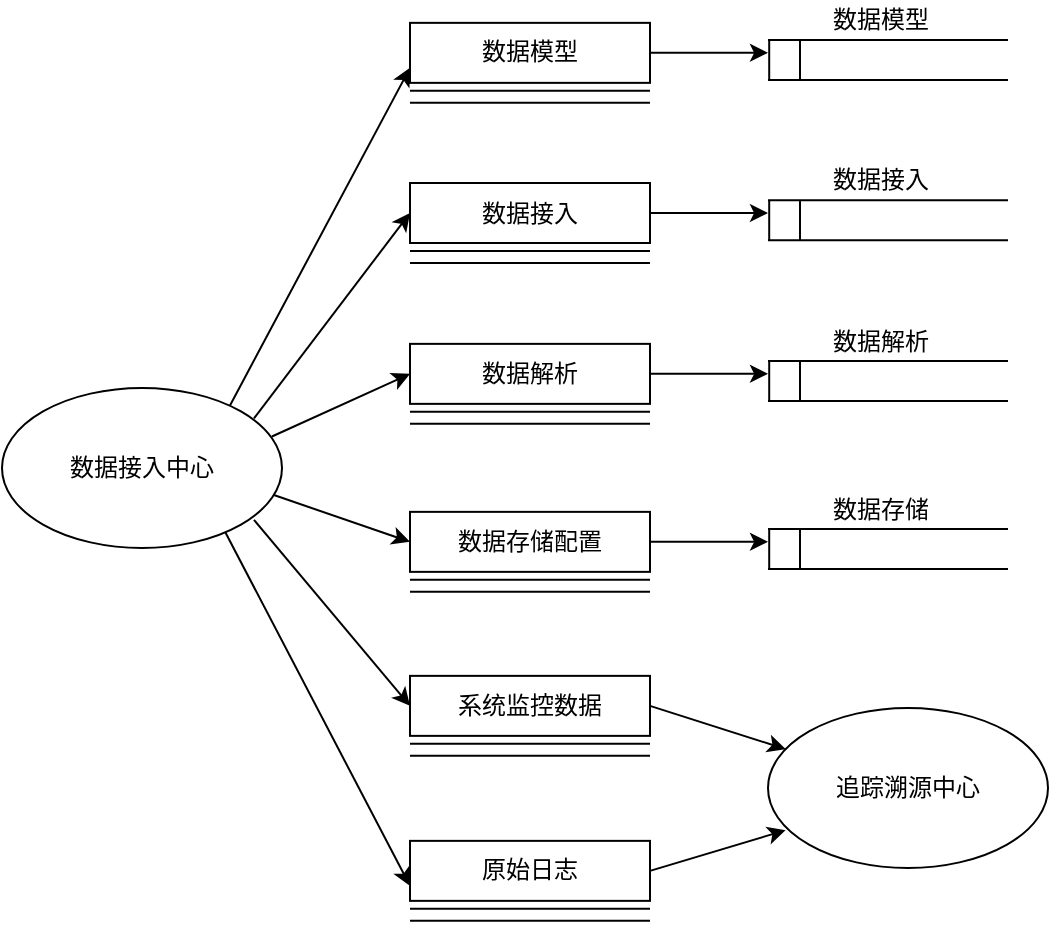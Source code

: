 <mxfile version="17.1.3" type="github">
  <diagram id="C5RBs43oDa-KdzZeNtuy" name="Page-1">
    <mxGraphModel dx="1141" dy="727" grid="1" gridSize="10" guides="1" tooltips="1" connect="1" arrows="1" fold="1" page="1" pageScale="1" pageWidth="827" pageHeight="1169" math="0" shadow="0">
      <root>
        <mxCell id="WIyWlLk6GJQsqaUBKTNV-0" />
        <mxCell id="WIyWlLk6GJQsqaUBKTNV-1" parent="WIyWlLk6GJQsqaUBKTNV-0" />
        <mxCell id="zaTwRqTuhj_Y3ph4681J-0" style="edgeStyle=none;rounded=0;orthogonalLoop=1;jettySize=auto;html=1;exitX=0.9;exitY=0.19;exitDx=0;exitDy=0;entryX=0;entryY=0.5;entryDx=0;entryDy=0;exitPerimeter=0;" edge="1" parent="WIyWlLk6GJQsqaUBKTNV-1" source="zaTwRqTuhj_Y3ph4681J-6" target="zaTwRqTuhj_Y3ph4681J-15">
          <mxGeometry relative="1" as="geometry" />
        </mxCell>
        <mxCell id="zaTwRqTuhj_Y3ph4681J-1" style="rounded=0;orthogonalLoop=1;jettySize=auto;html=1;exitX=0.964;exitY=0.303;exitDx=0;exitDy=0;entryX=0;entryY=0.5;entryDx=0;entryDy=0;exitPerimeter=0;" edge="1" parent="WIyWlLk6GJQsqaUBKTNV-1" source="zaTwRqTuhj_Y3ph4681J-6" target="zaTwRqTuhj_Y3ph4681J-25">
          <mxGeometry relative="1" as="geometry" />
        </mxCell>
        <mxCell id="zaTwRqTuhj_Y3ph4681J-2" style="edgeStyle=none;rounded=0;orthogonalLoop=1;jettySize=auto;html=1;exitX=0.971;exitY=0.669;exitDx=0;exitDy=0;entryX=0;entryY=0.5;entryDx=0;entryDy=0;exitPerimeter=0;" edge="1" parent="WIyWlLk6GJQsqaUBKTNV-1" source="zaTwRqTuhj_Y3ph4681J-6" target="zaTwRqTuhj_Y3ph4681J-35">
          <mxGeometry relative="1" as="geometry" />
        </mxCell>
        <mxCell id="zaTwRqTuhj_Y3ph4681J-3" style="edgeStyle=none;rounded=0;orthogonalLoop=1;jettySize=auto;html=1;exitX=0.9;exitY=0.824;exitDx=0;exitDy=0;entryX=0;entryY=0.5;entryDx=0;entryDy=0;exitPerimeter=0;" edge="1" parent="WIyWlLk6GJQsqaUBKTNV-1" source="zaTwRqTuhj_Y3ph4681J-6" target="zaTwRqTuhj_Y3ph4681J-45">
          <mxGeometry relative="1" as="geometry" />
        </mxCell>
        <mxCell id="zaTwRqTuhj_Y3ph4681J-4" style="edgeStyle=none;rounded=0;orthogonalLoop=1;jettySize=auto;html=1;entryX=0;entryY=0.75;entryDx=0;entryDy=0;exitX=0.81;exitY=0.123;exitDx=0;exitDy=0;exitPerimeter=0;" edge="1" parent="WIyWlLk6GJQsqaUBKTNV-1" source="zaTwRqTuhj_Y3ph4681J-6" target="zaTwRqTuhj_Y3ph4681J-69">
          <mxGeometry relative="1" as="geometry" />
        </mxCell>
        <mxCell id="zaTwRqTuhj_Y3ph4681J-5" style="edgeStyle=none;rounded=0;orthogonalLoop=1;jettySize=auto;html=1;exitX=0.798;exitY=0.903;exitDx=0;exitDy=0;entryX=0;entryY=0.75;entryDx=0;entryDy=0;exitPerimeter=0;" edge="1" parent="WIyWlLk6GJQsqaUBKTNV-1" source="zaTwRqTuhj_Y3ph4681J-6" target="zaTwRqTuhj_Y3ph4681J-79">
          <mxGeometry relative="1" as="geometry" />
        </mxCell>
        <mxCell id="zaTwRqTuhj_Y3ph4681J-6" value="数据接入中心" style="ellipse;whiteSpace=wrap;html=1;" vertex="1" parent="WIyWlLk6GJQsqaUBKTNV-1">
          <mxGeometry x="170" y="270" width="140" height="80" as="geometry" />
        </mxCell>
        <mxCell id="zaTwRqTuhj_Y3ph4681J-14" value="" style="edgeStyle=none;rounded=0;orthogonalLoop=1;jettySize=auto;html=1;exitX=1;exitY=0.5;exitDx=0;exitDy=0;" edge="1" parent="WIyWlLk6GJQsqaUBKTNV-1" source="zaTwRqTuhj_Y3ph4681J-15">
          <mxGeometry relative="1" as="geometry">
            <mxPoint x="553" y="182.5" as="targetPoint" />
          </mxGeometry>
        </mxCell>
        <mxCell id="zaTwRqTuhj_Y3ph4681J-15" value="数据接入" style="rounded=0;whiteSpace=wrap;html=1;" vertex="1" parent="WIyWlLk6GJQsqaUBKTNV-1">
          <mxGeometry x="374" y="167.5" width="120" height="30" as="geometry" />
        </mxCell>
        <mxCell id="zaTwRqTuhj_Y3ph4681J-16" value="" style="endArrow=none;html=1;rounded=0;" edge="1" parent="WIyWlLk6GJQsqaUBKTNV-1">
          <mxGeometry width="50" height="50" relative="1" as="geometry">
            <mxPoint x="374" y="201.5" as="sourcePoint" />
            <mxPoint x="494" y="201.5" as="targetPoint" />
          </mxGeometry>
        </mxCell>
        <mxCell id="zaTwRqTuhj_Y3ph4681J-17" value="" style="endArrow=none;html=1;rounded=0;" edge="1" parent="WIyWlLk6GJQsqaUBKTNV-1">
          <mxGeometry width="50" height="50" relative="1" as="geometry">
            <mxPoint x="374" y="207.5" as="sourcePoint" />
            <mxPoint x="494" y="207.5" as="targetPoint" />
          </mxGeometry>
        </mxCell>
        <mxCell id="zaTwRqTuhj_Y3ph4681J-18" value="数据接入" style="text;html=1;align=center;verticalAlign=middle;resizable=0;points=[];autosize=1;strokeColor=none;fillColor=none;" vertex="1" parent="WIyWlLk6GJQsqaUBKTNV-1">
          <mxGeometry x="579" y="156.07" width="60" height="20" as="geometry" />
        </mxCell>
        <mxCell id="zaTwRqTuhj_Y3ph4681J-19" value="" style="group" vertex="1" connectable="0" parent="WIyWlLk6GJQsqaUBKTNV-1">
          <mxGeometry x="553" y="176.07" width="120" height="20" as="geometry" />
        </mxCell>
        <mxCell id="zaTwRqTuhj_Y3ph4681J-20" value="" style="endArrow=none;html=1;rounded=0;" edge="1" parent="zaTwRqTuhj_Y3ph4681J-19">
          <mxGeometry width="50" height="50" relative="1" as="geometry">
            <mxPoint x="0.6" y="20" as="sourcePoint" />
            <mxPoint x="0.6" as="targetPoint" />
          </mxGeometry>
        </mxCell>
        <mxCell id="zaTwRqTuhj_Y3ph4681J-21" value="" style="endArrow=none;html=1;rounded=0;" edge="1" parent="zaTwRqTuhj_Y3ph4681J-19">
          <mxGeometry width="50" height="50" relative="1" as="geometry">
            <mxPoint x="120" y="20" as="sourcePoint" />
            <mxPoint y="20" as="targetPoint" />
          </mxGeometry>
        </mxCell>
        <mxCell id="zaTwRqTuhj_Y3ph4681J-22" value="" style="endArrow=none;html=1;rounded=0;" edge="1" parent="zaTwRqTuhj_Y3ph4681J-19">
          <mxGeometry width="50" height="50" relative="1" as="geometry">
            <mxPoint x="120" as="sourcePoint" />
            <mxPoint as="targetPoint" />
          </mxGeometry>
        </mxCell>
        <mxCell id="zaTwRqTuhj_Y3ph4681J-23" value="" style="endArrow=none;html=1;rounded=0;" edge="1" parent="zaTwRqTuhj_Y3ph4681J-19">
          <mxGeometry width="50" height="50" relative="1" as="geometry">
            <mxPoint x="16.0" y="20" as="sourcePoint" />
            <mxPoint x="16.0" as="targetPoint" />
          </mxGeometry>
        </mxCell>
        <mxCell id="zaTwRqTuhj_Y3ph4681J-24" value="" style="edgeStyle=none;rounded=0;orthogonalLoop=1;jettySize=auto;html=1;exitX=1;exitY=0.5;exitDx=0;exitDy=0;" edge="1" parent="WIyWlLk6GJQsqaUBKTNV-1" source="zaTwRqTuhj_Y3ph4681J-25">
          <mxGeometry relative="1" as="geometry">
            <mxPoint x="553" y="262.93" as="targetPoint" />
          </mxGeometry>
        </mxCell>
        <mxCell id="zaTwRqTuhj_Y3ph4681J-25" value="数据解析" style="rounded=0;whiteSpace=wrap;html=1;" vertex="1" parent="WIyWlLk6GJQsqaUBKTNV-1">
          <mxGeometry x="374" y="247.93" width="120" height="30" as="geometry" />
        </mxCell>
        <mxCell id="zaTwRqTuhj_Y3ph4681J-26" value="" style="endArrow=none;html=1;rounded=0;" edge="1" parent="WIyWlLk6GJQsqaUBKTNV-1">
          <mxGeometry width="50" height="50" relative="1" as="geometry">
            <mxPoint x="374" y="281.93" as="sourcePoint" />
            <mxPoint x="494" y="281.93" as="targetPoint" />
          </mxGeometry>
        </mxCell>
        <mxCell id="zaTwRqTuhj_Y3ph4681J-27" value="" style="endArrow=none;html=1;rounded=0;" edge="1" parent="WIyWlLk6GJQsqaUBKTNV-1">
          <mxGeometry width="50" height="50" relative="1" as="geometry">
            <mxPoint x="374" y="287.93" as="sourcePoint" />
            <mxPoint x="494" y="287.93" as="targetPoint" />
          </mxGeometry>
        </mxCell>
        <mxCell id="zaTwRqTuhj_Y3ph4681J-28" value="数据解析" style="text;html=1;align=center;verticalAlign=middle;resizable=0;points=[];autosize=1;strokeColor=none;fillColor=none;" vertex="1" parent="WIyWlLk6GJQsqaUBKTNV-1">
          <mxGeometry x="579" y="236.5" width="60" height="20" as="geometry" />
        </mxCell>
        <mxCell id="zaTwRqTuhj_Y3ph4681J-29" value="" style="group" vertex="1" connectable="0" parent="WIyWlLk6GJQsqaUBKTNV-1">
          <mxGeometry x="553" y="256.5" width="120" height="20" as="geometry" />
        </mxCell>
        <mxCell id="zaTwRqTuhj_Y3ph4681J-30" value="" style="endArrow=none;html=1;rounded=0;" edge="1" parent="zaTwRqTuhj_Y3ph4681J-29">
          <mxGeometry width="50" height="50" relative="1" as="geometry">
            <mxPoint x="0.6" y="20" as="sourcePoint" />
            <mxPoint x="0.6" as="targetPoint" />
          </mxGeometry>
        </mxCell>
        <mxCell id="zaTwRqTuhj_Y3ph4681J-31" value="" style="endArrow=none;html=1;rounded=0;" edge="1" parent="zaTwRqTuhj_Y3ph4681J-29">
          <mxGeometry width="50" height="50" relative="1" as="geometry">
            <mxPoint x="120" y="20" as="sourcePoint" />
            <mxPoint y="20" as="targetPoint" />
          </mxGeometry>
        </mxCell>
        <mxCell id="zaTwRqTuhj_Y3ph4681J-32" value="" style="endArrow=none;html=1;rounded=0;" edge="1" parent="zaTwRqTuhj_Y3ph4681J-29">
          <mxGeometry width="50" height="50" relative="1" as="geometry">
            <mxPoint x="120" as="sourcePoint" />
            <mxPoint as="targetPoint" />
          </mxGeometry>
        </mxCell>
        <mxCell id="zaTwRqTuhj_Y3ph4681J-33" value="" style="endArrow=none;html=1;rounded=0;" edge="1" parent="zaTwRqTuhj_Y3ph4681J-29">
          <mxGeometry width="50" height="50" relative="1" as="geometry">
            <mxPoint x="16.0" y="20" as="sourcePoint" />
            <mxPoint x="16.0" as="targetPoint" />
          </mxGeometry>
        </mxCell>
        <mxCell id="zaTwRqTuhj_Y3ph4681J-34" value="" style="edgeStyle=none;rounded=0;orthogonalLoop=1;jettySize=auto;html=1;exitX=1;exitY=0.5;exitDx=0;exitDy=0;" edge="1" parent="WIyWlLk6GJQsqaUBKTNV-1" source="zaTwRqTuhj_Y3ph4681J-35">
          <mxGeometry relative="1" as="geometry">
            <mxPoint x="553" y="346.93" as="targetPoint" />
          </mxGeometry>
        </mxCell>
        <mxCell id="zaTwRqTuhj_Y3ph4681J-35" value="数据存储配置" style="rounded=0;whiteSpace=wrap;html=1;" vertex="1" parent="WIyWlLk6GJQsqaUBKTNV-1">
          <mxGeometry x="374" y="331.93" width="120" height="30" as="geometry" />
        </mxCell>
        <mxCell id="zaTwRqTuhj_Y3ph4681J-36" value="" style="endArrow=none;html=1;rounded=0;" edge="1" parent="WIyWlLk6GJQsqaUBKTNV-1">
          <mxGeometry width="50" height="50" relative="1" as="geometry">
            <mxPoint x="374" y="365.93" as="sourcePoint" />
            <mxPoint x="494" y="365.93" as="targetPoint" />
          </mxGeometry>
        </mxCell>
        <mxCell id="zaTwRqTuhj_Y3ph4681J-37" value="" style="endArrow=none;html=1;rounded=0;" edge="1" parent="WIyWlLk6GJQsqaUBKTNV-1">
          <mxGeometry width="50" height="50" relative="1" as="geometry">
            <mxPoint x="374" y="371.93" as="sourcePoint" />
            <mxPoint x="494" y="371.93" as="targetPoint" />
          </mxGeometry>
        </mxCell>
        <mxCell id="zaTwRqTuhj_Y3ph4681J-38" value="数据存储" style="text;html=1;align=center;verticalAlign=middle;resizable=0;points=[];autosize=1;strokeColor=none;fillColor=none;" vertex="1" parent="WIyWlLk6GJQsqaUBKTNV-1">
          <mxGeometry x="579" y="320.5" width="60" height="20" as="geometry" />
        </mxCell>
        <mxCell id="zaTwRqTuhj_Y3ph4681J-39" value="" style="group" vertex="1" connectable="0" parent="WIyWlLk6GJQsqaUBKTNV-1">
          <mxGeometry x="553" y="340.5" width="120" height="20" as="geometry" />
        </mxCell>
        <mxCell id="zaTwRqTuhj_Y3ph4681J-40" value="" style="endArrow=none;html=1;rounded=0;" edge="1" parent="zaTwRqTuhj_Y3ph4681J-39">
          <mxGeometry width="50" height="50" relative="1" as="geometry">
            <mxPoint x="0.6" y="20" as="sourcePoint" />
            <mxPoint x="0.6" as="targetPoint" />
          </mxGeometry>
        </mxCell>
        <mxCell id="zaTwRqTuhj_Y3ph4681J-41" value="" style="endArrow=none;html=1;rounded=0;" edge="1" parent="zaTwRqTuhj_Y3ph4681J-39">
          <mxGeometry width="50" height="50" relative="1" as="geometry">
            <mxPoint x="120" y="20" as="sourcePoint" />
            <mxPoint y="20" as="targetPoint" />
          </mxGeometry>
        </mxCell>
        <mxCell id="zaTwRqTuhj_Y3ph4681J-42" value="" style="endArrow=none;html=1;rounded=0;" edge="1" parent="zaTwRqTuhj_Y3ph4681J-39">
          <mxGeometry width="50" height="50" relative="1" as="geometry">
            <mxPoint x="120" as="sourcePoint" />
            <mxPoint as="targetPoint" />
          </mxGeometry>
        </mxCell>
        <mxCell id="zaTwRqTuhj_Y3ph4681J-43" value="" style="endArrow=none;html=1;rounded=0;" edge="1" parent="zaTwRqTuhj_Y3ph4681J-39">
          <mxGeometry width="50" height="50" relative="1" as="geometry">
            <mxPoint x="16.0" y="20" as="sourcePoint" />
            <mxPoint x="16.0" as="targetPoint" />
          </mxGeometry>
        </mxCell>
        <mxCell id="zaTwRqTuhj_Y3ph4681J-89" style="rounded=0;orthogonalLoop=1;jettySize=auto;html=1;exitX=1;exitY=0.5;exitDx=0;exitDy=0;" edge="1" parent="WIyWlLk6GJQsqaUBKTNV-1" source="zaTwRqTuhj_Y3ph4681J-45" target="zaTwRqTuhj_Y3ph4681J-88">
          <mxGeometry relative="1" as="geometry" />
        </mxCell>
        <mxCell id="zaTwRqTuhj_Y3ph4681J-45" value="系统监控数据" style="rounded=0;whiteSpace=wrap;html=1;" vertex="1" parent="WIyWlLk6GJQsqaUBKTNV-1">
          <mxGeometry x="374" y="413.93" width="120" height="30" as="geometry" />
        </mxCell>
        <mxCell id="zaTwRqTuhj_Y3ph4681J-46" value="" style="endArrow=none;html=1;rounded=0;" edge="1" parent="WIyWlLk6GJQsqaUBKTNV-1">
          <mxGeometry width="50" height="50" relative="1" as="geometry">
            <mxPoint x="374" y="447.93" as="sourcePoint" />
            <mxPoint x="494" y="447.93" as="targetPoint" />
          </mxGeometry>
        </mxCell>
        <mxCell id="zaTwRqTuhj_Y3ph4681J-47" value="" style="endArrow=none;html=1;rounded=0;" edge="1" parent="WIyWlLk6GJQsqaUBKTNV-1">
          <mxGeometry width="50" height="50" relative="1" as="geometry">
            <mxPoint x="374" y="453.93" as="sourcePoint" />
            <mxPoint x="494" y="453.93" as="targetPoint" />
          </mxGeometry>
        </mxCell>
        <mxCell id="zaTwRqTuhj_Y3ph4681J-68" value="" style="edgeStyle=none;rounded=0;orthogonalLoop=1;jettySize=auto;html=1;exitX=1;exitY=0.5;exitDx=0;exitDy=0;" edge="1" parent="WIyWlLk6GJQsqaUBKTNV-1" source="zaTwRqTuhj_Y3ph4681J-69">
          <mxGeometry relative="1" as="geometry">
            <mxPoint x="553" y="102.43" as="targetPoint" />
          </mxGeometry>
        </mxCell>
        <mxCell id="zaTwRqTuhj_Y3ph4681J-69" value="数据模型" style="rounded=0;whiteSpace=wrap;html=1;" vertex="1" parent="WIyWlLk6GJQsqaUBKTNV-1">
          <mxGeometry x="374" y="87.43" width="120" height="30" as="geometry" />
        </mxCell>
        <mxCell id="zaTwRqTuhj_Y3ph4681J-70" value="" style="endArrow=none;html=1;rounded=0;" edge="1" parent="WIyWlLk6GJQsqaUBKTNV-1">
          <mxGeometry width="50" height="50" relative="1" as="geometry">
            <mxPoint x="374" y="121.43" as="sourcePoint" />
            <mxPoint x="494" y="121.43" as="targetPoint" />
          </mxGeometry>
        </mxCell>
        <mxCell id="zaTwRqTuhj_Y3ph4681J-71" value="" style="endArrow=none;html=1;rounded=0;" edge="1" parent="WIyWlLk6GJQsqaUBKTNV-1">
          <mxGeometry width="50" height="50" relative="1" as="geometry">
            <mxPoint x="374" y="127.43" as="sourcePoint" />
            <mxPoint x="494" y="127.43" as="targetPoint" />
          </mxGeometry>
        </mxCell>
        <mxCell id="zaTwRqTuhj_Y3ph4681J-72" value="数据模型" style="text;html=1;align=center;verticalAlign=middle;resizable=0;points=[];autosize=1;strokeColor=none;fillColor=none;" vertex="1" parent="WIyWlLk6GJQsqaUBKTNV-1">
          <mxGeometry x="579" y="76" width="60" height="20" as="geometry" />
        </mxCell>
        <mxCell id="zaTwRqTuhj_Y3ph4681J-73" value="" style="group" vertex="1" connectable="0" parent="WIyWlLk6GJQsqaUBKTNV-1">
          <mxGeometry x="553" y="96" width="120" height="20" as="geometry" />
        </mxCell>
        <mxCell id="zaTwRqTuhj_Y3ph4681J-74" value="" style="endArrow=none;html=1;rounded=0;" edge="1" parent="zaTwRqTuhj_Y3ph4681J-73">
          <mxGeometry width="50" height="50" relative="1" as="geometry">
            <mxPoint x="0.6" y="20" as="sourcePoint" />
            <mxPoint x="0.6" as="targetPoint" />
          </mxGeometry>
        </mxCell>
        <mxCell id="zaTwRqTuhj_Y3ph4681J-75" value="" style="endArrow=none;html=1;rounded=0;" edge="1" parent="zaTwRqTuhj_Y3ph4681J-73">
          <mxGeometry width="50" height="50" relative="1" as="geometry">
            <mxPoint x="120" y="20" as="sourcePoint" />
            <mxPoint y="20" as="targetPoint" />
          </mxGeometry>
        </mxCell>
        <mxCell id="zaTwRqTuhj_Y3ph4681J-76" value="" style="endArrow=none;html=1;rounded=0;" edge="1" parent="zaTwRqTuhj_Y3ph4681J-73">
          <mxGeometry width="50" height="50" relative="1" as="geometry">
            <mxPoint x="120" as="sourcePoint" />
            <mxPoint as="targetPoint" />
          </mxGeometry>
        </mxCell>
        <mxCell id="zaTwRqTuhj_Y3ph4681J-77" value="" style="endArrow=none;html=1;rounded=0;" edge="1" parent="zaTwRqTuhj_Y3ph4681J-73">
          <mxGeometry width="50" height="50" relative="1" as="geometry">
            <mxPoint x="16.0" y="20" as="sourcePoint" />
            <mxPoint x="16.0" as="targetPoint" />
          </mxGeometry>
        </mxCell>
        <mxCell id="zaTwRqTuhj_Y3ph4681J-90" style="edgeStyle=none;rounded=0;orthogonalLoop=1;jettySize=auto;html=1;exitX=1;exitY=0.5;exitDx=0;exitDy=0;entryX=0.063;entryY=0.764;entryDx=0;entryDy=0;entryPerimeter=0;" edge="1" parent="WIyWlLk6GJQsqaUBKTNV-1" source="zaTwRqTuhj_Y3ph4681J-79" target="zaTwRqTuhj_Y3ph4681J-88">
          <mxGeometry relative="1" as="geometry" />
        </mxCell>
        <mxCell id="zaTwRqTuhj_Y3ph4681J-79" value="原始日志" style="rounded=0;whiteSpace=wrap;html=1;" vertex="1" parent="WIyWlLk6GJQsqaUBKTNV-1">
          <mxGeometry x="374" y="496.43" width="120" height="30" as="geometry" />
        </mxCell>
        <mxCell id="zaTwRqTuhj_Y3ph4681J-80" value="" style="endArrow=none;html=1;rounded=0;" edge="1" parent="WIyWlLk6GJQsqaUBKTNV-1">
          <mxGeometry width="50" height="50" relative="1" as="geometry">
            <mxPoint x="374" y="530.43" as="sourcePoint" />
            <mxPoint x="494" y="530.43" as="targetPoint" />
          </mxGeometry>
        </mxCell>
        <mxCell id="zaTwRqTuhj_Y3ph4681J-81" value="" style="endArrow=none;html=1;rounded=0;" edge="1" parent="WIyWlLk6GJQsqaUBKTNV-1">
          <mxGeometry width="50" height="50" relative="1" as="geometry">
            <mxPoint x="374" y="536.43" as="sourcePoint" />
            <mxPoint x="494" y="536.43" as="targetPoint" />
          </mxGeometry>
        </mxCell>
        <mxCell id="zaTwRqTuhj_Y3ph4681J-88" value="追踪溯源中心" style="ellipse;whiteSpace=wrap;html=1;" vertex="1" parent="WIyWlLk6GJQsqaUBKTNV-1">
          <mxGeometry x="553" y="430" width="140" height="80" as="geometry" />
        </mxCell>
      </root>
    </mxGraphModel>
  </diagram>
</mxfile>

